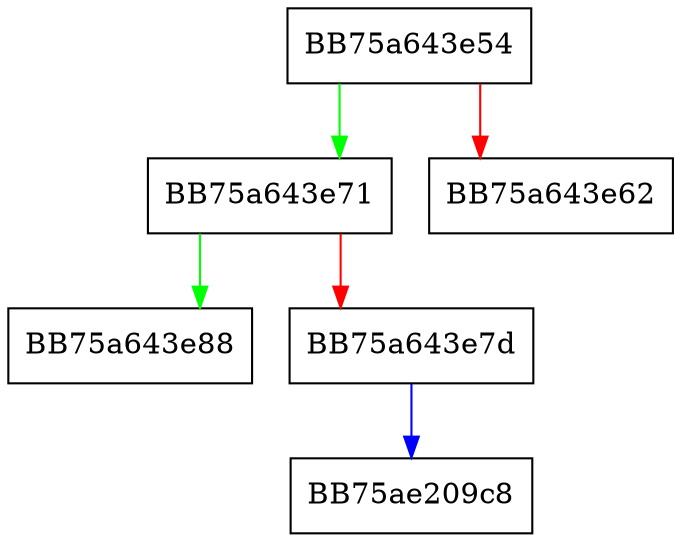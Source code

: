 digraph LookupPrivilegeValueCached {
  node [shape="box"];
  graph [splines=ortho];
  BB75a643e54 -> BB75a643e71 [color="green"];
  BB75a643e54 -> BB75a643e62 [color="red"];
  BB75a643e71 -> BB75a643e88 [color="green"];
  BB75a643e71 -> BB75a643e7d [color="red"];
  BB75a643e7d -> BB75ae209c8 [color="blue"];
}